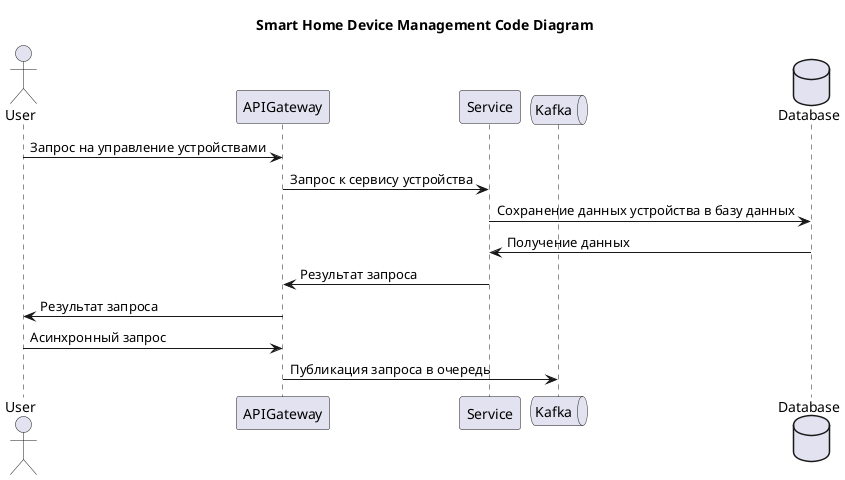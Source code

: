 @startuml
!pragma layout smetana
title Smart Home Device Management Code Diagram

actor       User       as user
participant APIGateway as api_gateway
participant Service as service
queue       Kafka       as message_broker
database    Database    as database

user -> api_gateway : Запрос на управление устройствами
api_gateway -> service : Запрос к сервису устройства
service -> database : Сохранение данных устройства в базу данных
database -> service : Получение данных
service -> api_gateway : Результат запроса
api_gateway -> user : Результат запроса
user -> api_gateway : Асинхронный запрос
api_gateway -> message_broker : Публикация запроса в очередь
@enduml